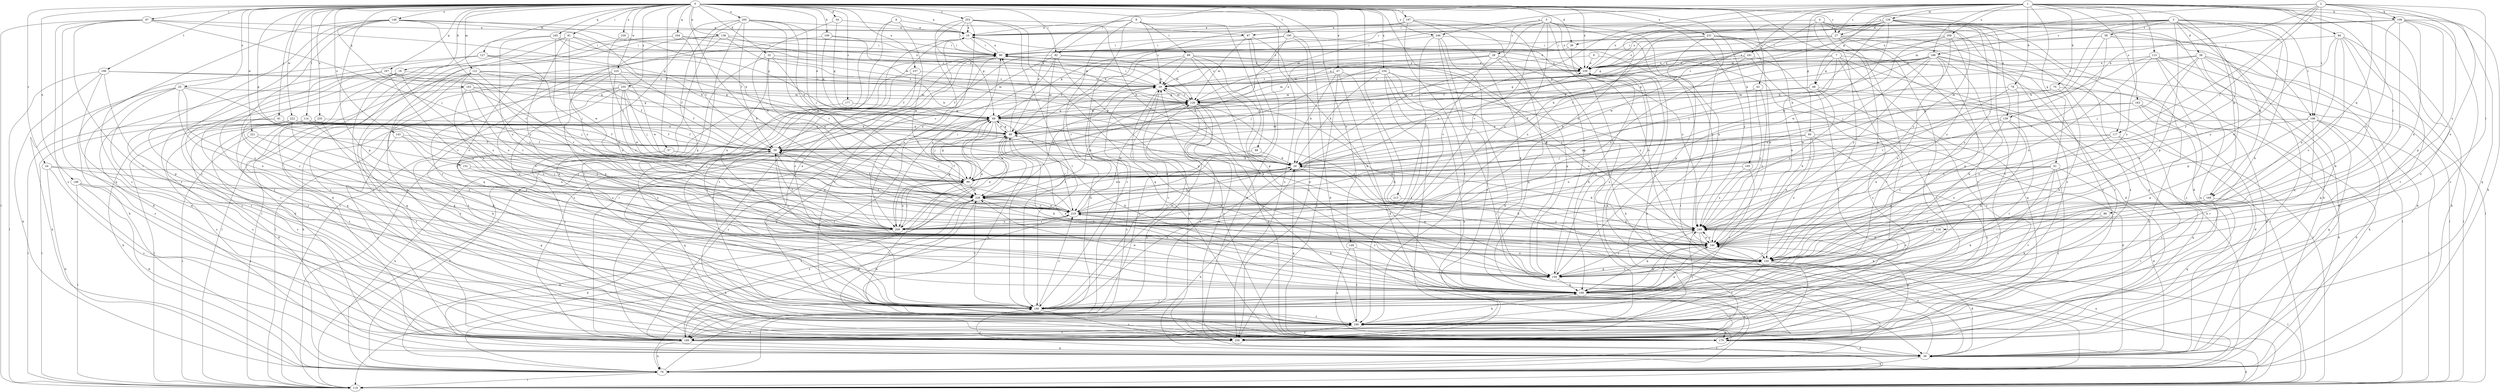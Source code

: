 strict digraph  {
0;
1;
2;
3;
4;
5;
6;
7;
8;
9;
10;
18;
20;
24;
25;
27;
28;
29;
32;
34;
36;
38;
39;
43;
47;
49;
57;
58;
59;
60;
61;
68;
69;
70;
78;
79;
81;
82;
84;
86;
87;
88;
89;
90;
91;
97;
99;
105;
106;
108;
109;
114;
115;
116;
117;
119;
121;
127;
128;
129;
136;
139;
140;
143;
146;
148;
149;
150;
152;
159;
163;
164;
165;
167;
169;
170;
177;
180;
181;
183;
188;
189;
190;
196;
197;
198;
199;
200;
208;
209;
213;
219;
221;
222;
225;
228;
230;
231;
234;
235;
237;
239;
246;
249;
253;
255;
259;
0 -> 10  [label=a];
0 -> 18  [label=b];
0 -> 24  [label=c];
0 -> 25  [label=c];
0 -> 27  [label=c];
0 -> 32  [label=d];
0 -> 34  [label=d];
0 -> 36  [label=d];
0 -> 43  [label=e];
0 -> 47  [label=e];
0 -> 49  [label=e];
0 -> 57  [label=f];
0 -> 81  [label=i];
0 -> 82  [label=i];
0 -> 91  [label=j];
0 -> 97  [label=j];
0 -> 105  [label=k];
0 -> 106  [label=k];
0 -> 114  [label=l];
0 -> 121  [label=m];
0 -> 127  [label=m];
0 -> 136  [label=n];
0 -> 139  [label=n];
0 -> 143  [label=o];
0 -> 146  [label=o];
0 -> 148  [label=o];
0 -> 149  [label=o];
0 -> 152  [label=p];
0 -> 159  [label=p];
0 -> 163  [label=q];
0 -> 164  [label=q];
0 -> 165  [label=q];
0 -> 167  [label=q];
0 -> 177  [label=r];
0 -> 180  [label=r];
0 -> 190  [label=t];
0 -> 196  [label=t];
0 -> 197  [label=t];
0 -> 200  [label=u];
0 -> 213  [label=v];
0 -> 219  [label=v];
0 -> 221  [label=w];
0 -> 222  [label=w];
0 -> 225  [label=w];
0 -> 230  [label=x];
0 -> 231  [label=x];
0 -> 234  [label=x];
0 -> 235  [label=x];
0 -> 237  [label=x];
0 -> 239  [label=x];
0 -> 246  [label=y];
0 -> 253  [label=z];
0 -> 255  [label=z];
1 -> 27  [label=c];
1 -> 60  [label=g];
1 -> 61  [label=g];
1 -> 68  [label=g];
1 -> 70  [label=h];
1 -> 78  [label=h];
1 -> 79  [label=h];
1 -> 82  [label=i];
1 -> 84  [label=i];
1 -> 86  [label=i];
1 -> 99  [label=j];
1 -> 108  [label=k];
1 -> 115  [label=l];
1 -> 128  [label=m];
1 -> 150  [label=o];
1 -> 169  [label=q];
1 -> 181  [label=s];
1 -> 183  [label=s];
1 -> 188  [label=s];
1 -> 208  [label=u];
1 -> 209  [label=u];
1 -> 246  [label=y];
1 -> 259  [label=z];
2 -> 27  [label=c];
2 -> 99  [label=j];
2 -> 108  [label=k];
2 -> 116  [label=l];
2 -> 117  [label=l];
2 -> 129  [label=m];
2 -> 139  [label=n];
2 -> 150  [label=o];
2 -> 169  [label=q];
2 -> 198  [label=t];
2 -> 249  [label=y];
3 -> 20  [label=b];
3 -> 36  [label=d];
3 -> 38  [label=d];
3 -> 58  [label=f];
3 -> 109  [label=k];
3 -> 129  [label=m];
3 -> 140  [label=n];
3 -> 159  [label=p];
3 -> 169  [label=q];
3 -> 188  [label=s];
3 -> 198  [label=t];
3 -> 239  [label=x];
3 -> 249  [label=y];
4 -> 10  [label=a];
4 -> 117  [label=l];
4 -> 150  [label=o];
4 -> 180  [label=r];
4 -> 189  [label=s];
4 -> 198  [label=t];
4 -> 228  [label=w];
5 -> 20  [label=b];
5 -> 28  [label=c];
5 -> 87  [label=i];
5 -> 119  [label=l];
5 -> 129  [label=m];
5 -> 140  [label=n];
5 -> 189  [label=s];
5 -> 209  [label=u];
5 -> 219  [label=v];
5 -> 239  [label=x];
5 -> 249  [label=y];
6 -> 29  [label=c];
6 -> 180  [label=r];
6 -> 239  [label=x];
7 -> 68  [label=g];
7 -> 69  [label=g];
7 -> 79  [label=h];
7 -> 119  [label=l];
7 -> 140  [label=n];
7 -> 170  [label=q];
7 -> 189  [label=s];
7 -> 239  [label=x];
8 -> 87  [label=i];
8 -> 180  [label=r];
8 -> 199  [label=t];
8 -> 228  [label=w];
9 -> 10  [label=a];
9 -> 29  [label=c];
9 -> 49  [label=e];
9 -> 79  [label=h];
9 -> 88  [label=i];
9 -> 89  [label=i];
9 -> 189  [label=s];
9 -> 259  [label=z];
10 -> 90  [label=i];
10 -> 170  [label=q];
10 -> 199  [label=t];
10 -> 239  [label=x];
18 -> 29  [label=c];
18 -> 39  [label=d];
18 -> 170  [label=q];
18 -> 209  [label=u];
18 -> 259  [label=z];
20 -> 99  [label=j];
20 -> 159  [label=p];
20 -> 170  [label=q];
20 -> 228  [label=w];
20 -> 239  [label=x];
24 -> 79  [label=h];
24 -> 99  [label=j];
24 -> 189  [label=s];
24 -> 249  [label=y];
25 -> 79  [label=h];
25 -> 129  [label=m];
25 -> 140  [label=n];
25 -> 189  [label=s];
25 -> 199  [label=t];
25 -> 209  [label=u];
25 -> 219  [label=v];
27 -> 20  [label=b];
27 -> 59  [label=f];
27 -> 69  [label=g];
27 -> 90  [label=i];
27 -> 170  [label=q];
27 -> 180  [label=r];
27 -> 199  [label=t];
27 -> 239  [label=x];
27 -> 259  [label=z];
28 -> 29  [label=c];
28 -> 79  [label=h];
28 -> 99  [label=j];
28 -> 129  [label=m];
28 -> 159  [label=p];
28 -> 219  [label=v];
28 -> 239  [label=x];
29 -> 90  [label=i];
29 -> 129  [label=m];
29 -> 189  [label=s];
29 -> 228  [label=w];
29 -> 259  [label=z];
32 -> 20  [label=b];
32 -> 49  [label=e];
32 -> 109  [label=k];
32 -> 140  [label=n];
32 -> 228  [label=w];
32 -> 239  [label=x];
34 -> 10  [label=a];
34 -> 69  [label=g];
34 -> 228  [label=w];
36 -> 49  [label=e];
36 -> 150  [label=o];
38 -> 29  [label=c];
38 -> 39  [label=d];
38 -> 99  [label=j];
38 -> 119  [label=l];
38 -> 150  [label=o];
38 -> 159  [label=p];
38 -> 170  [label=q];
38 -> 239  [label=x];
39 -> 79  [label=h];
39 -> 140  [label=n];
39 -> 180  [label=r];
39 -> 239  [label=x];
43 -> 129  [label=m];
43 -> 140  [label=n];
43 -> 249  [label=y];
47 -> 20  [label=b];
47 -> 29  [label=c];
47 -> 39  [label=d];
47 -> 69  [label=g];
47 -> 109  [label=k];
47 -> 259  [label=z];
49 -> 59  [label=f];
49 -> 69  [label=g];
49 -> 90  [label=i];
49 -> 109  [label=k];
49 -> 119  [label=l];
49 -> 180  [label=r];
49 -> 219  [label=v];
57 -> 20  [label=b];
57 -> 99  [label=j];
57 -> 170  [label=q];
57 -> 180  [label=r];
58 -> 90  [label=i];
58 -> 99  [label=j];
58 -> 119  [label=l];
58 -> 170  [label=q];
58 -> 219  [label=v];
58 -> 239  [label=x];
59 -> 20  [label=b];
59 -> 29  [label=c];
59 -> 79  [label=h];
59 -> 119  [label=l];
59 -> 150  [label=o];
59 -> 170  [label=q];
59 -> 209  [label=u];
60 -> 39  [label=d];
60 -> 59  [label=f];
60 -> 99  [label=j];
60 -> 140  [label=n];
60 -> 150  [label=o];
60 -> 189  [label=s];
60 -> 209  [label=u];
61 -> 39  [label=d];
61 -> 99  [label=j];
61 -> 140  [label=n];
61 -> 180  [label=r];
61 -> 199  [label=t];
61 -> 219  [label=v];
61 -> 259  [label=z];
68 -> 20  [label=b];
68 -> 59  [label=f];
68 -> 119  [label=l];
68 -> 129  [label=m];
68 -> 199  [label=t];
68 -> 249  [label=y];
69 -> 49  [label=e];
69 -> 99  [label=j];
69 -> 109  [label=k];
69 -> 129  [label=m];
69 -> 140  [label=n];
69 -> 189  [label=s];
69 -> 199  [label=t];
69 -> 209  [label=u];
69 -> 228  [label=w];
70 -> 79  [label=h];
70 -> 109  [label=k];
70 -> 129  [label=m];
70 -> 228  [label=w];
78 -> 39  [label=d];
78 -> 129  [label=m];
78 -> 150  [label=o];
78 -> 219  [label=v];
79 -> 29  [label=c];
79 -> 59  [label=f];
79 -> 119  [label=l];
79 -> 140  [label=n];
79 -> 199  [label=t];
79 -> 228  [label=w];
81 -> 49  [label=e];
81 -> 90  [label=i];
81 -> 119  [label=l];
81 -> 189  [label=s];
81 -> 228  [label=w];
81 -> 249  [label=y];
82 -> 59  [label=f];
82 -> 129  [label=m];
82 -> 159  [label=p];
82 -> 180  [label=r];
82 -> 189  [label=s];
82 -> 209  [label=u];
82 -> 239  [label=x];
84 -> 79  [label=h];
84 -> 90  [label=i];
84 -> 109  [label=k];
84 -> 140  [label=n];
84 -> 150  [label=o];
84 -> 199  [label=t];
84 -> 249  [label=y];
86 -> 109  [label=k];
86 -> 249  [label=y];
87 -> 39  [label=d];
87 -> 90  [label=i];
87 -> 109  [label=k];
87 -> 129  [label=m];
87 -> 219  [label=v];
88 -> 20  [label=b];
88 -> 228  [label=w];
89 -> 20  [label=b];
89 -> 29  [label=c];
89 -> 49  [label=e];
89 -> 109  [label=k];
89 -> 159  [label=p];
89 -> 180  [label=r];
89 -> 219  [label=v];
89 -> 239  [label=x];
89 -> 249  [label=y];
90 -> 10  [label=a];
90 -> 59  [label=f];
90 -> 119  [label=l];
90 -> 129  [label=m];
90 -> 180  [label=r];
90 -> 189  [label=s];
90 -> 239  [label=x];
91 -> 49  [label=e];
91 -> 59  [label=f];
91 -> 119  [label=l];
91 -> 189  [label=s];
91 -> 249  [label=y];
97 -> 10  [label=a];
97 -> 69  [label=g];
97 -> 99  [label=j];
97 -> 119  [label=l];
97 -> 170  [label=q];
97 -> 180  [label=r];
97 -> 189  [label=s];
99 -> 59  [label=f];
99 -> 69  [label=g];
99 -> 199  [label=t];
99 -> 209  [label=u];
99 -> 228  [label=w];
105 -> 99  [label=j];
105 -> 180  [label=r];
105 -> 249  [label=y];
106 -> 69  [label=g];
106 -> 90  [label=i];
106 -> 129  [label=m];
106 -> 180  [label=r];
108 -> 10  [label=a];
108 -> 90  [label=i];
108 -> 140  [label=n];
108 -> 159  [label=p];
108 -> 170  [label=q];
108 -> 189  [label=s];
108 -> 209  [label=u];
108 -> 239  [label=x];
108 -> 249  [label=y];
109 -> 10  [label=a];
109 -> 49  [label=e];
109 -> 140  [label=n];
109 -> 170  [label=q];
109 -> 180  [label=r];
109 -> 228  [label=w];
109 -> 259  [label=z];
114 -> 20  [label=b];
114 -> 49  [label=e];
114 -> 59  [label=f];
114 -> 109  [label=k];
114 -> 119  [label=l];
114 -> 189  [label=s];
114 -> 199  [label=t];
114 -> 209  [label=u];
114 -> 259  [label=z];
115 -> 39  [label=d];
115 -> 99  [label=j];
115 -> 119  [label=l];
115 -> 140  [label=n];
115 -> 170  [label=q];
115 -> 239  [label=x];
115 -> 259  [label=z];
116 -> 109  [label=k];
116 -> 140  [label=n];
116 -> 150  [label=o];
117 -> 20  [label=b];
117 -> 59  [label=f];
117 -> 150  [label=o];
117 -> 170  [label=q];
117 -> 259  [label=z];
119 -> 20  [label=b];
119 -> 39  [label=d];
121 -> 20  [label=b];
121 -> 29  [label=c];
121 -> 69  [label=g];
121 -> 119  [label=l];
121 -> 170  [label=q];
121 -> 180  [label=r];
121 -> 209  [label=u];
121 -> 219  [label=v];
127 -> 39  [label=d];
127 -> 59  [label=f];
127 -> 79  [label=h];
127 -> 99  [label=j];
127 -> 239  [label=x];
128 -> 10  [label=a];
128 -> 20  [label=b];
128 -> 29  [label=c];
128 -> 39  [label=d];
128 -> 49  [label=e];
128 -> 69  [label=g];
128 -> 79  [label=h];
128 -> 150  [label=o];
128 -> 199  [label=t];
128 -> 228  [label=w];
128 -> 239  [label=x];
128 -> 249  [label=y];
129 -> 29  [label=c];
129 -> 69  [label=g];
129 -> 79  [label=h];
129 -> 140  [label=n];
129 -> 170  [label=q];
129 -> 189  [label=s];
129 -> 259  [label=z];
136 -> 20  [label=b];
136 -> 29  [label=c];
136 -> 39  [label=d];
136 -> 90  [label=i];
136 -> 150  [label=o];
136 -> 209  [label=u];
136 -> 239  [label=x];
139 -> 49  [label=e];
139 -> 109  [label=k];
139 -> 140  [label=n];
139 -> 150  [label=o];
139 -> 180  [label=r];
140 -> 109  [label=k];
140 -> 129  [label=m];
140 -> 150  [label=o];
140 -> 249  [label=y];
143 -> 59  [label=f];
143 -> 140  [label=n];
143 -> 189  [label=s];
143 -> 209  [label=u];
146 -> 39  [label=d];
146 -> 119  [label=l];
146 -> 228  [label=w];
146 -> 259  [label=z];
148 -> 10  [label=a];
148 -> 20  [label=b];
148 -> 69  [label=g];
148 -> 159  [label=p];
148 -> 180  [label=r];
148 -> 189  [label=s];
148 -> 199  [label=t];
148 -> 219  [label=v];
148 -> 259  [label=z];
149 -> 150  [label=o];
149 -> 170  [label=q];
149 -> 199  [label=t];
150 -> 20  [label=b];
150 -> 39  [label=d];
150 -> 119  [label=l];
150 -> 159  [label=p];
150 -> 199  [label=t];
152 -> 99  [label=j];
152 -> 209  [label=u];
159 -> 49  [label=e];
159 -> 109  [label=k];
159 -> 150  [label=o];
159 -> 219  [label=v];
159 -> 239  [label=x];
159 -> 249  [label=y];
163 -> 69  [label=g];
163 -> 99  [label=j];
163 -> 129  [label=m];
163 -> 180  [label=r];
163 -> 209  [label=u];
163 -> 219  [label=v];
164 -> 59  [label=f];
164 -> 90  [label=i];
164 -> 170  [label=q];
164 -> 239  [label=x];
164 -> 259  [label=z];
165 -> 90  [label=i];
165 -> 129  [label=m];
165 -> 209  [label=u];
165 -> 219  [label=v];
165 -> 259  [label=z];
167 -> 29  [label=c];
167 -> 59  [label=f];
167 -> 140  [label=n];
167 -> 180  [label=r];
167 -> 219  [label=v];
167 -> 259  [label=z];
169 -> 109  [label=k];
169 -> 170  [label=q];
169 -> 199  [label=t];
169 -> 219  [label=v];
170 -> 29  [label=c];
170 -> 39  [label=d];
170 -> 49  [label=e];
170 -> 228  [label=w];
170 -> 239  [label=x];
170 -> 249  [label=y];
177 -> 69  [label=g];
177 -> 259  [label=z];
180 -> 20  [label=b];
180 -> 29  [label=c];
180 -> 129  [label=m];
180 -> 140  [label=n];
180 -> 199  [label=t];
180 -> 219  [label=v];
180 -> 259  [label=z];
181 -> 49  [label=e];
181 -> 189  [label=s];
181 -> 199  [label=t];
181 -> 209  [label=u];
181 -> 239  [label=x];
183 -> 39  [label=d];
183 -> 69  [label=g];
183 -> 79  [label=h];
183 -> 219  [label=v];
183 -> 259  [label=z];
188 -> 29  [label=c];
188 -> 59  [label=f];
188 -> 69  [label=g];
188 -> 99  [label=j];
188 -> 109  [label=k];
188 -> 119  [label=l];
188 -> 150  [label=o];
188 -> 159  [label=p];
188 -> 199  [label=t];
188 -> 209  [label=u];
188 -> 239  [label=x];
188 -> 249  [label=y];
189 -> 39  [label=d];
189 -> 79  [label=h];
189 -> 90  [label=i];
189 -> 199  [label=t];
189 -> 228  [label=w];
190 -> 39  [label=d];
190 -> 69  [label=g];
190 -> 90  [label=i];
190 -> 99  [label=j];
190 -> 249  [label=y];
190 -> 259  [label=z];
196 -> 29  [label=c];
196 -> 69  [label=g];
196 -> 79  [label=h];
196 -> 119  [label=l];
196 -> 159  [label=p];
196 -> 170  [label=q];
197 -> 10  [label=a];
197 -> 49  [label=e];
197 -> 109  [label=k];
197 -> 159  [label=p];
197 -> 170  [label=q];
197 -> 199  [label=t];
198 -> 39  [label=d];
198 -> 49  [label=e];
198 -> 119  [label=l];
198 -> 159  [label=p];
198 -> 170  [label=q];
198 -> 180  [label=r];
198 -> 209  [label=u];
199 -> 29  [label=c];
199 -> 69  [label=g];
199 -> 109  [label=k];
199 -> 170  [label=q];
199 -> 189  [label=s];
199 -> 249  [label=y];
199 -> 259  [label=z];
200 -> 10  [label=a];
200 -> 59  [label=f];
200 -> 99  [label=j];
200 -> 119  [label=l];
200 -> 159  [label=p];
200 -> 170  [label=q];
200 -> 180  [label=r];
200 -> 219  [label=v];
200 -> 228  [label=w];
208 -> 20  [label=b];
208 -> 29  [label=c];
208 -> 90  [label=i];
208 -> 189  [label=s];
208 -> 228  [label=w];
208 -> 249  [label=y];
209 -> 39  [label=d];
209 -> 49  [label=e];
209 -> 59  [label=f];
209 -> 69  [label=g];
209 -> 99  [label=j];
209 -> 219  [label=v];
213 -> 140  [label=n];
213 -> 219  [label=v];
219 -> 20  [label=b];
219 -> 79  [label=h];
219 -> 90  [label=i];
219 -> 109  [label=k];
219 -> 129  [label=m];
219 -> 209  [label=u];
219 -> 228  [label=w];
219 -> 249  [label=y];
221 -> 59  [label=f];
221 -> 109  [label=k];
221 -> 119  [label=l];
222 -> 49  [label=e];
222 -> 59  [label=f];
222 -> 79  [label=h];
222 -> 99  [label=j];
222 -> 109  [label=k];
222 -> 119  [label=l];
222 -> 150  [label=o];
225 -> 29  [label=c];
225 -> 119  [label=l];
225 -> 129  [label=m];
225 -> 150  [label=o];
225 -> 159  [label=p];
225 -> 209  [label=u];
225 -> 228  [label=w];
228 -> 59  [label=f];
228 -> 129  [label=m];
228 -> 140  [label=n];
228 -> 180  [label=r];
228 -> 189  [label=s];
228 -> 219  [label=v];
230 -> 90  [label=i];
230 -> 99  [label=j];
231 -> 39  [label=d];
231 -> 90  [label=i];
231 -> 109  [label=k];
231 -> 140  [label=n];
231 -> 159  [label=p];
231 -> 189  [label=s];
231 -> 209  [label=u];
234 -> 20  [label=b];
234 -> 29  [label=c];
234 -> 79  [label=h];
234 -> 129  [label=m];
234 -> 150  [label=o];
234 -> 199  [label=t];
234 -> 249  [label=y];
234 -> 259  [label=z];
235 -> 39  [label=d];
235 -> 49  [label=e];
235 -> 180  [label=r];
235 -> 199  [label=t];
237 -> 29  [label=c];
237 -> 150  [label=o];
237 -> 180  [label=r];
239 -> 29  [label=c];
239 -> 90  [label=i];
239 -> 109  [label=k];
239 -> 189  [label=s];
246 -> 79  [label=h];
246 -> 90  [label=i];
246 -> 119  [label=l];
246 -> 219  [label=v];
246 -> 249  [label=y];
246 -> 259  [label=z];
249 -> 20  [label=b];
249 -> 59  [label=f];
249 -> 109  [label=k];
249 -> 140  [label=n];
249 -> 259  [label=z];
253 -> 10  [label=a];
253 -> 20  [label=b];
253 -> 69  [label=g];
253 -> 90  [label=i];
253 -> 150  [label=o];
253 -> 170  [label=q];
253 -> 180  [label=r];
253 -> 209  [label=u];
255 -> 59  [label=f];
255 -> 79  [label=h];
255 -> 99  [label=j];
255 -> 129  [label=m];
255 -> 150  [label=o];
255 -> 199  [label=t];
255 -> 219  [label=v];
255 -> 228  [label=w];
}
